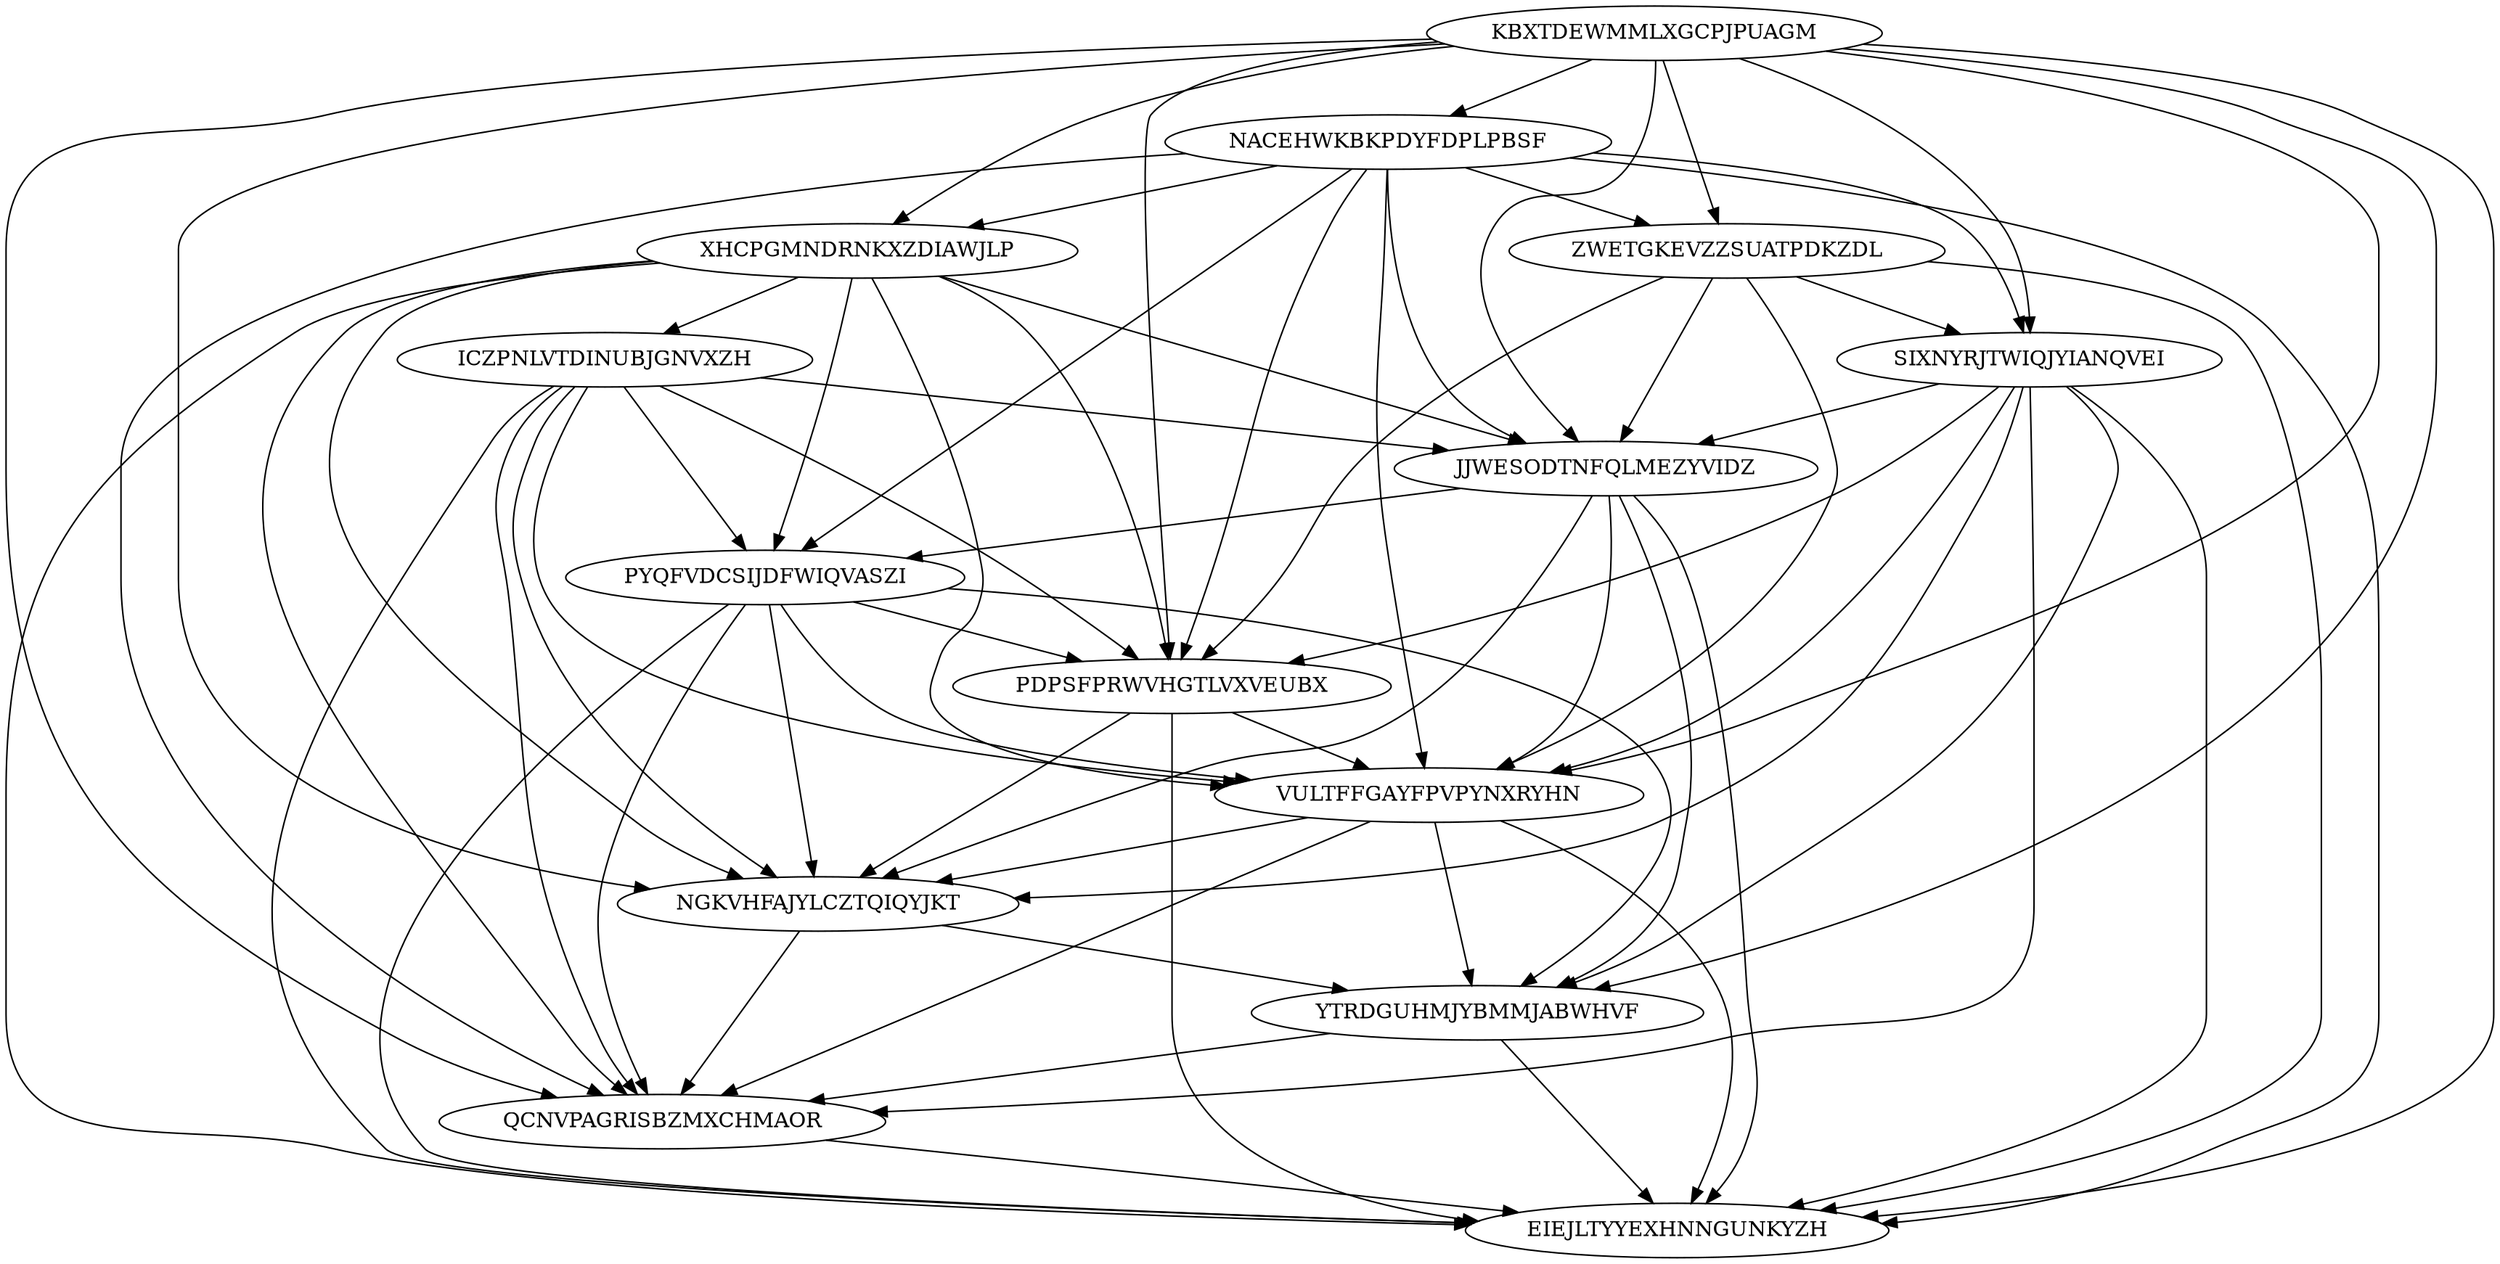 digraph N14M70 {
	KBXTDEWMMLXGCPJPUAGM	[Weight=10];
	NACEHWKBKPDYFDPLPBSF	[Weight=12];
	XHCPGMNDRNKXZDIAWJLP	[Weight=14];
	ZWETGKEVZZSUATPDKZDL	[Weight=14];
	ICZPNLVTDINUBJGNVXZH	[Weight=10];
	SIXNYRJTWIQJYIANQVEI	[Weight=19];
	JJWESODTNFQLMEZYVIDZ	[Weight=13];
	PYQFVDCSIJDFWIQVASZI	[Weight=14];
	PDPSFPRWVHGTLVXVEUBX	[Weight=12];
	VULTFFGAYFPVPYNXRYHN	[Weight=20];
	NGKVHFAJYLCZTQIQYJKT	[Weight=13];
	YTRDGUHMJYBMMJABWHVF	[Weight=11];
	QCNVPAGRISBZMXCHMAOR	[Weight=11];
	EIEJLTYYEXHNNGUNKYZH	[Weight=10];
	ZWETGKEVZZSUATPDKZDL -> PDPSFPRWVHGTLVXVEUBX [Weight=20];
	XHCPGMNDRNKXZDIAWJLP -> EIEJLTYYEXHNNGUNKYZH [Weight=18];
	NACEHWKBKPDYFDPLPBSF -> EIEJLTYYEXHNNGUNKYZH [Weight=20];
	PDPSFPRWVHGTLVXVEUBX -> VULTFFGAYFPVPYNXRYHN [Weight=11];
	JJWESODTNFQLMEZYVIDZ -> PYQFVDCSIJDFWIQVASZI [Weight=18];
	ICZPNLVTDINUBJGNVXZH -> PDPSFPRWVHGTLVXVEUBX [Weight=12];
	PYQFVDCSIJDFWIQVASZI -> PDPSFPRWVHGTLVXVEUBX [Weight=16];
	KBXTDEWMMLXGCPJPUAGM -> ZWETGKEVZZSUATPDKZDL [Weight=14];
	PDPSFPRWVHGTLVXVEUBX -> EIEJLTYYEXHNNGUNKYZH [Weight=16];
	ICZPNLVTDINUBJGNVXZH -> EIEJLTYYEXHNNGUNKYZH [Weight=11];
	ICZPNLVTDINUBJGNVXZH -> VULTFFGAYFPVPYNXRYHN [Weight=11];
	SIXNYRJTWIQJYIANQVEI -> QCNVPAGRISBZMXCHMAOR [Weight=19];
	JJWESODTNFQLMEZYVIDZ -> YTRDGUHMJYBMMJABWHVF [Weight=10];
	VULTFFGAYFPVPYNXRYHN -> EIEJLTYYEXHNNGUNKYZH [Weight=17];
	NACEHWKBKPDYFDPLPBSF -> PYQFVDCSIJDFWIQVASZI [Weight=19];
	NGKVHFAJYLCZTQIQYJKT -> QCNVPAGRISBZMXCHMAOR [Weight=17];
	NACEHWKBKPDYFDPLPBSF -> JJWESODTNFQLMEZYVIDZ [Weight=17];
	SIXNYRJTWIQJYIANQVEI -> YTRDGUHMJYBMMJABWHVF [Weight=13];
	SIXNYRJTWIQJYIANQVEI -> VULTFFGAYFPVPYNXRYHN [Weight=20];
	XHCPGMNDRNKXZDIAWJLP -> NGKVHFAJYLCZTQIQYJKT [Weight=16];
	KBXTDEWMMLXGCPJPUAGM -> YTRDGUHMJYBMMJABWHVF [Weight=16];
	JJWESODTNFQLMEZYVIDZ -> NGKVHFAJYLCZTQIQYJKT [Weight=14];
	ZWETGKEVZZSUATPDKZDL -> EIEJLTYYEXHNNGUNKYZH [Weight=14];
	NGKVHFAJYLCZTQIQYJKT -> YTRDGUHMJYBMMJABWHVF [Weight=11];
	SIXNYRJTWIQJYIANQVEI -> NGKVHFAJYLCZTQIQYJKT [Weight=16];
	KBXTDEWMMLXGCPJPUAGM -> PDPSFPRWVHGTLVXVEUBX [Weight=17];
	XHCPGMNDRNKXZDIAWJLP -> ICZPNLVTDINUBJGNVXZH [Weight=15];
	PYQFVDCSIJDFWIQVASZI -> NGKVHFAJYLCZTQIQYJKT [Weight=16];
	QCNVPAGRISBZMXCHMAOR -> EIEJLTYYEXHNNGUNKYZH [Weight=19];
	XHCPGMNDRNKXZDIAWJLP -> PDPSFPRWVHGTLVXVEUBX [Weight=18];
	PYQFVDCSIJDFWIQVASZI -> VULTFFGAYFPVPYNXRYHN [Weight=14];
	KBXTDEWMMLXGCPJPUAGM -> EIEJLTYYEXHNNGUNKYZH [Weight=10];
	ZWETGKEVZZSUATPDKZDL -> SIXNYRJTWIQJYIANQVEI [Weight=11];
	KBXTDEWMMLXGCPJPUAGM -> QCNVPAGRISBZMXCHMAOR [Weight=11];
	NACEHWKBKPDYFDPLPBSF -> ZWETGKEVZZSUATPDKZDL [Weight=20];
	VULTFFGAYFPVPYNXRYHN -> QCNVPAGRISBZMXCHMAOR [Weight=19];
	XHCPGMNDRNKXZDIAWJLP -> PYQFVDCSIJDFWIQVASZI [Weight=14];
	NACEHWKBKPDYFDPLPBSF -> SIXNYRJTWIQJYIANQVEI [Weight=13];
	SIXNYRJTWIQJYIANQVEI -> JJWESODTNFQLMEZYVIDZ [Weight=20];
	SIXNYRJTWIQJYIANQVEI -> PDPSFPRWVHGTLVXVEUBX [Weight=14];
	KBXTDEWMMLXGCPJPUAGM -> NACEHWKBKPDYFDPLPBSF [Weight=12];
	NACEHWKBKPDYFDPLPBSF -> XHCPGMNDRNKXZDIAWJLP [Weight=10];
	KBXTDEWMMLXGCPJPUAGM -> JJWESODTNFQLMEZYVIDZ [Weight=14];
	ICZPNLVTDINUBJGNVXZH -> QCNVPAGRISBZMXCHMAOR [Weight=12];
	VULTFFGAYFPVPYNXRYHN -> NGKVHFAJYLCZTQIQYJKT [Weight=14];
	KBXTDEWMMLXGCPJPUAGM -> XHCPGMNDRNKXZDIAWJLP [Weight=19];
	JJWESODTNFQLMEZYVIDZ -> EIEJLTYYEXHNNGUNKYZH [Weight=16];
	XHCPGMNDRNKXZDIAWJLP -> VULTFFGAYFPVPYNXRYHN [Weight=15];
	SIXNYRJTWIQJYIANQVEI -> EIEJLTYYEXHNNGUNKYZH [Weight=20];
	PYQFVDCSIJDFWIQVASZI -> QCNVPAGRISBZMXCHMAOR [Weight=16];
	ZWETGKEVZZSUATPDKZDL -> JJWESODTNFQLMEZYVIDZ [Weight=14];
	YTRDGUHMJYBMMJABWHVF -> QCNVPAGRISBZMXCHMAOR [Weight=18];
	NACEHWKBKPDYFDPLPBSF -> VULTFFGAYFPVPYNXRYHN [Weight=20];
	ICZPNLVTDINUBJGNVXZH -> NGKVHFAJYLCZTQIQYJKT [Weight=15];
	PYQFVDCSIJDFWIQVASZI -> YTRDGUHMJYBMMJABWHVF [Weight=10];
	VULTFFGAYFPVPYNXRYHN -> YTRDGUHMJYBMMJABWHVF [Weight=19];
	JJWESODTNFQLMEZYVIDZ -> VULTFFGAYFPVPYNXRYHN [Weight=17];
	ICZPNLVTDINUBJGNVXZH -> PYQFVDCSIJDFWIQVASZI [Weight=14];
	NACEHWKBKPDYFDPLPBSF -> PDPSFPRWVHGTLVXVEUBX [Weight=11];
	NACEHWKBKPDYFDPLPBSF -> QCNVPAGRISBZMXCHMAOR [Weight=10];
	XHCPGMNDRNKXZDIAWJLP -> JJWESODTNFQLMEZYVIDZ [Weight=12];
	KBXTDEWMMLXGCPJPUAGM -> VULTFFGAYFPVPYNXRYHN [Weight=16];
	PYQFVDCSIJDFWIQVASZI -> EIEJLTYYEXHNNGUNKYZH [Weight=15];
	ZWETGKEVZZSUATPDKZDL -> VULTFFGAYFPVPYNXRYHN [Weight=14];
	ICZPNLVTDINUBJGNVXZH -> JJWESODTNFQLMEZYVIDZ [Weight=14];
	KBXTDEWMMLXGCPJPUAGM -> SIXNYRJTWIQJYIANQVEI [Weight=16];
	YTRDGUHMJYBMMJABWHVF -> EIEJLTYYEXHNNGUNKYZH [Weight=16];
	PDPSFPRWVHGTLVXVEUBX -> NGKVHFAJYLCZTQIQYJKT [Weight=14];
	KBXTDEWMMLXGCPJPUAGM -> NGKVHFAJYLCZTQIQYJKT [Weight=17];
	XHCPGMNDRNKXZDIAWJLP -> QCNVPAGRISBZMXCHMAOR [Weight=11];
}
